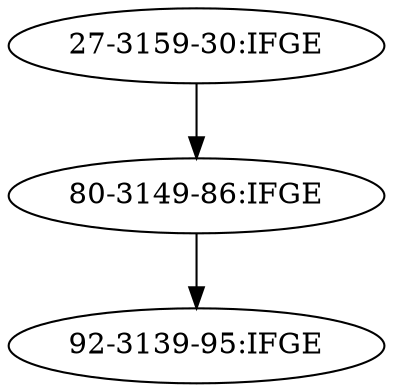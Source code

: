 digraph depgraph {
"27-3159-30:IFGE"
"27-3159-30:IFGE" -> "80-3149-86:IFGE"
"80-3149-86:IFGE" -> "92-3139-95:IFGE"
}